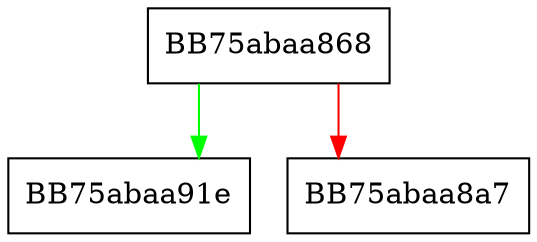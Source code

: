 digraph extend {
  node [shape="box"];
  graph [splines=ortho];
  BB75abaa868 -> BB75abaa91e [color="green"];
  BB75abaa868 -> BB75abaa8a7 [color="red"];
}